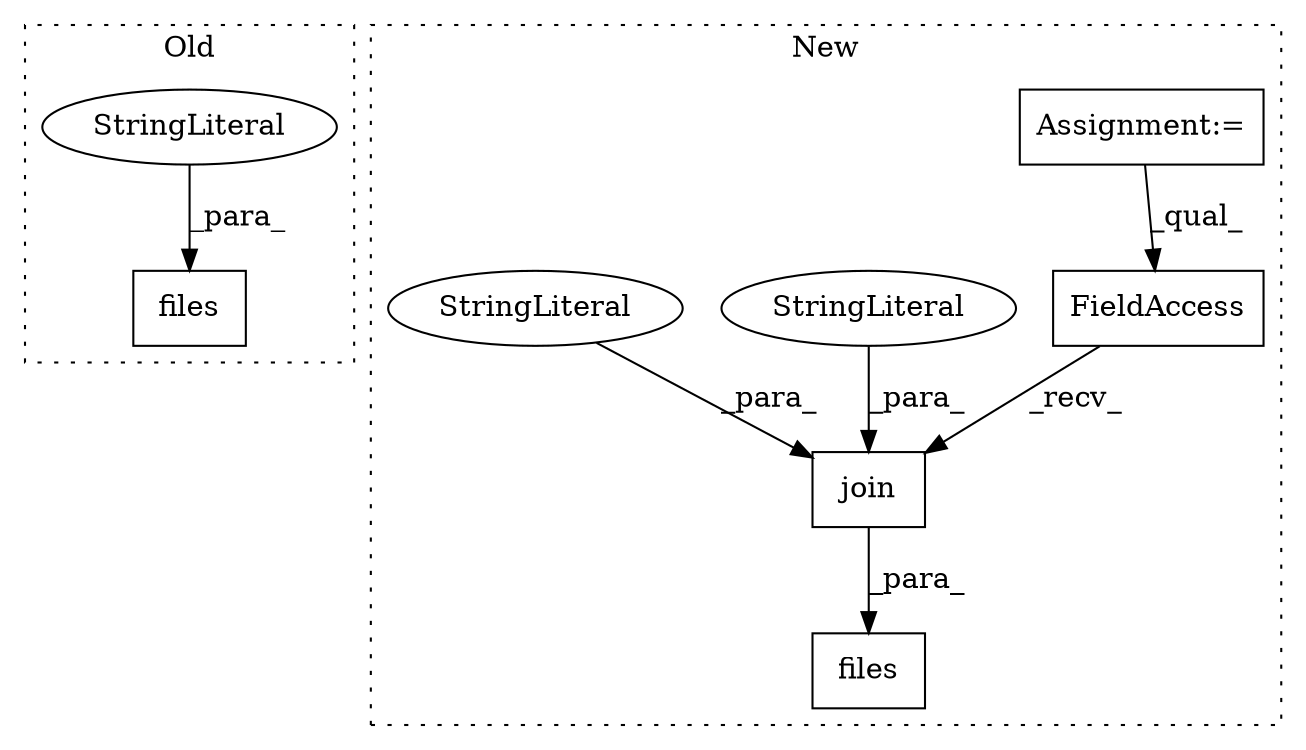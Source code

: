 digraph G {
subgraph cluster0 {
1 [label="files" a="32" s="1696,1727" l="6,1" shape="box"];
3 [label="StringLiteral" a="45" s="1702" l="25" shape="ellipse"];
label = "Old";
style="dotted";
}
subgraph cluster1 {
2 [label="files" a="32" s="1727,1774" l="6,1" shape="box"];
4 [label="join" a="32" s="1741,1773" l="5,1" shape="box"];
5 [label="FieldAccess" a="22" s="1733" l="7" shape="box"];
6 [label="Assignment:=" a="7" s="889" l="2" shape="box"];
7 [label="StringLiteral" a="45" s="1746" l="6" shape="ellipse"];
8 [label="StringLiteral" a="45" s="1753" l="20" shape="ellipse"];
label = "New";
style="dotted";
}
3 -> 1 [label="_para_"];
4 -> 2 [label="_para_"];
5 -> 4 [label="_recv_"];
6 -> 5 [label="_qual_"];
7 -> 4 [label="_para_"];
8 -> 4 [label="_para_"];
}